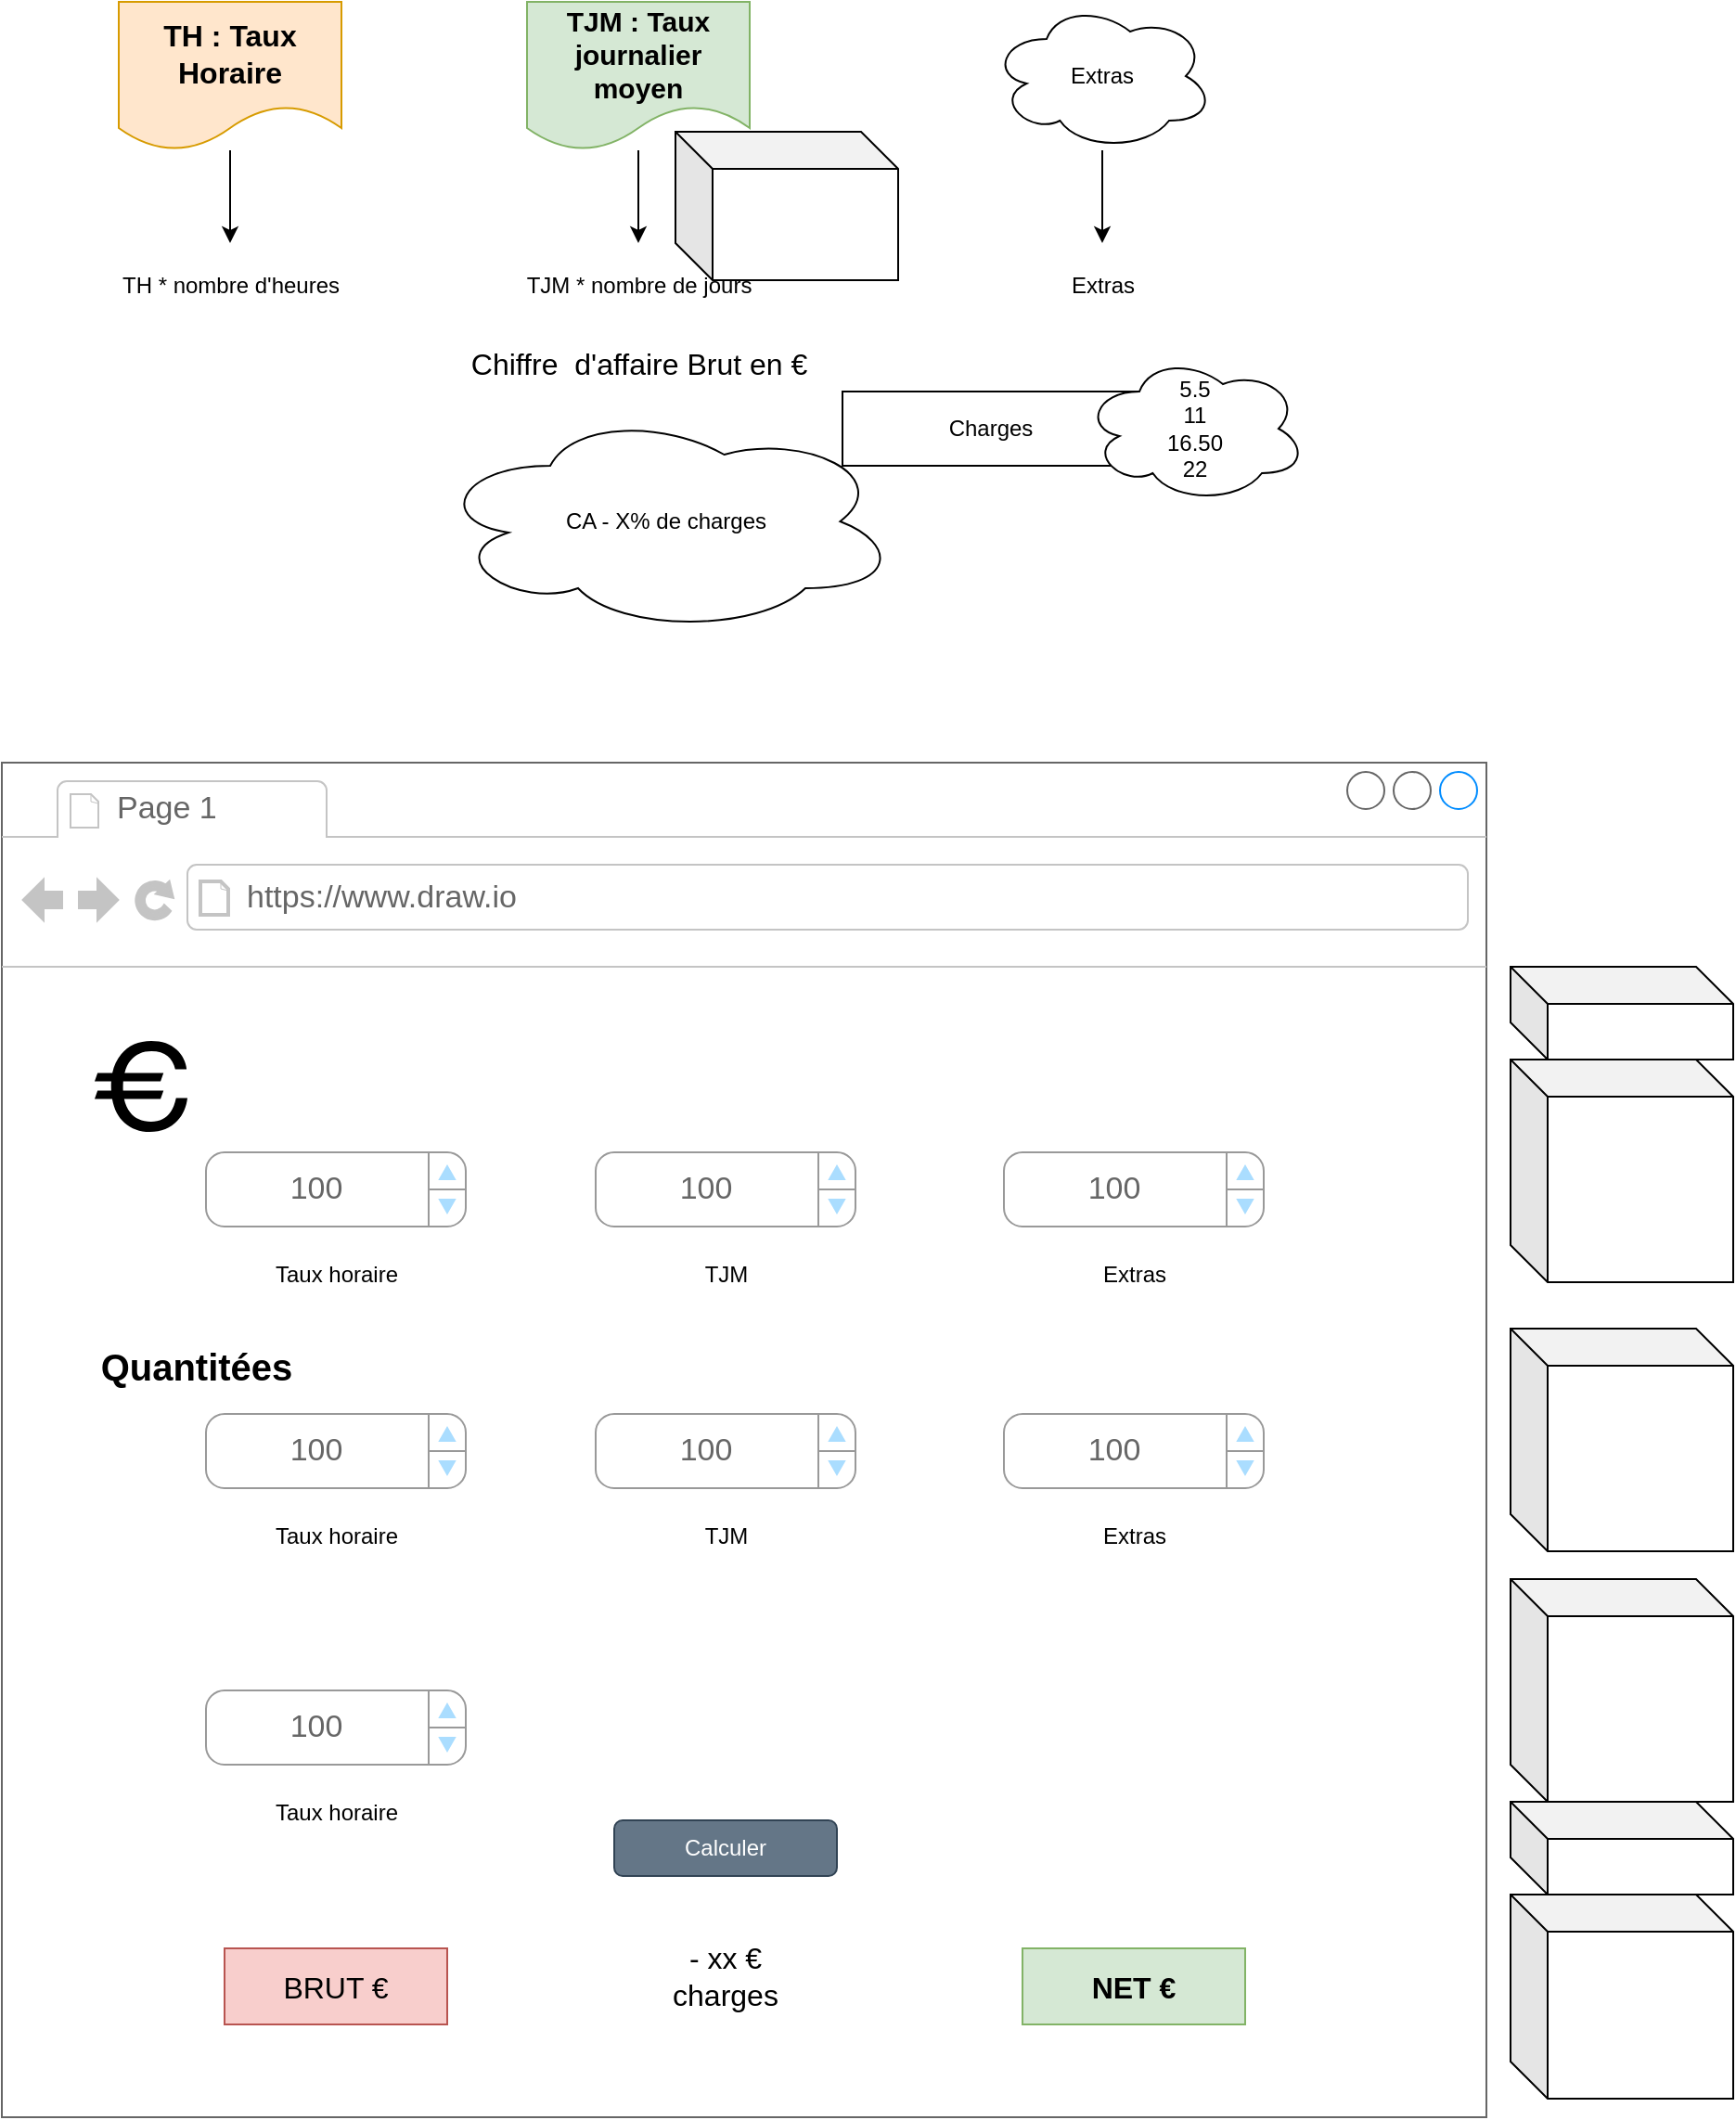 <mxfile version="22.1.11" type="device">
  <diagram name="Page-1" id="srnsiey8MTIw1Tc4YOF3">
    <mxGraphModel dx="1877" dy="522" grid="1" gridSize="10" guides="1" tooltips="1" connect="1" arrows="1" fold="1" page="1" pageScale="1" pageWidth="827" pageHeight="1169" math="0" shadow="0">
      <root>
        <mxCell id="0" />
        <mxCell id="1" parent="0" />
        <mxCell id="F8SetdtUbHbw25VRXW6T-6" value="" style="strokeWidth=1;shadow=0;dashed=0;align=center;html=1;shape=mxgraph.mockup.containers.browserWindow;rSize=0;strokeColor=#666666;strokeColor2=#008cff;strokeColor3=#c4c4c4;mainText=,;recursiveResize=0;gradientColor=none;fillStyle=auto;" vertex="1" parent="1">
          <mxGeometry x="-813" y="530" width="800" height="730" as="geometry" />
        </mxCell>
        <mxCell id="F8SetdtUbHbw25VRXW6T-7" value="Page 1" style="strokeWidth=1;shadow=0;dashed=0;align=center;html=1;shape=mxgraph.mockup.containers.anchor;fontSize=17;fontColor=#666666;align=left;whiteSpace=wrap;" vertex="1" parent="F8SetdtUbHbw25VRXW6T-6">
          <mxGeometry x="60" y="12" width="110" height="26" as="geometry" />
        </mxCell>
        <mxCell id="F8SetdtUbHbw25VRXW6T-8" value="https://www.draw.io" style="strokeWidth=1;shadow=0;dashed=0;align=center;html=1;shape=mxgraph.mockup.containers.anchor;rSize=0;fontSize=17;fontColor=#666666;align=left;" vertex="1" parent="F8SetdtUbHbw25VRXW6T-6">
          <mxGeometry x="130" y="60" width="250" height="26" as="geometry" />
        </mxCell>
        <mxCell id="F8SetdtUbHbw25VRXW6T-9" value="&lt;table cellpadding=&quot;0&quot; cellspacing=&quot;0&quot; style=&quot;width:100%;height:100%;&quot;&gt;&lt;tr&gt;&lt;td style=&quot;width:85%&quot;&gt;100&lt;/td&gt;&lt;td style=&quot;width:15%&quot;&gt;&lt;/td&gt;&lt;/tr&gt;&lt;/table&gt;" style="strokeWidth=1;shadow=0;dashed=0;align=center;html=1;shape=mxgraph.mockup.forms.spinner;strokeColor=#999999;spinLayout=right;spinStyle=normal;adjStyle=triangle;fillColor=#aaddff;fontSize=17;fontColor=#666666;mainText=;html=1;overflow=fill;" vertex="1" parent="F8SetdtUbHbw25VRXW6T-6">
          <mxGeometry x="110" y="210" width="140" height="40" as="geometry" />
        </mxCell>
        <mxCell id="F8SetdtUbHbw25VRXW6T-11" value="Taux horaire" style="text;html=1;strokeColor=none;fillColor=none;align=center;verticalAlign=middle;whiteSpace=wrap;rounded=0;" vertex="1" parent="F8SetdtUbHbw25VRXW6T-6">
          <mxGeometry x="137.5" y="261" width="85" height="30" as="geometry" />
        </mxCell>
        <mxCell id="F8SetdtUbHbw25VRXW6T-12" value="" style="shape=mxgraph.signs.travel.euro;html=1;pointerEvents=1;fillColor=#000000;strokeColor=none;verticalLabelPosition=bottom;verticalAlign=top;align=center;" vertex="1" parent="F8SetdtUbHbw25VRXW6T-6">
          <mxGeometry x="50" y="150" width="50" height="49" as="geometry" />
        </mxCell>
        <mxCell id="F8SetdtUbHbw25VRXW6T-30" value="&lt;table cellpadding=&quot;0&quot; cellspacing=&quot;0&quot; style=&quot;width:100%;height:100%;&quot;&gt;&lt;tr&gt;&lt;td style=&quot;width:85%&quot;&gt;100&lt;/td&gt;&lt;td style=&quot;width:15%&quot;&gt;&lt;/td&gt;&lt;/tr&gt;&lt;/table&gt;" style="strokeWidth=1;shadow=0;dashed=0;align=center;html=1;shape=mxgraph.mockup.forms.spinner;strokeColor=#999999;spinLayout=right;spinStyle=normal;adjStyle=triangle;fillColor=#aaddff;fontSize=17;fontColor=#666666;mainText=;html=1;overflow=fill;" vertex="1" parent="F8SetdtUbHbw25VRXW6T-6">
          <mxGeometry x="320" y="210" width="140" height="40" as="geometry" />
        </mxCell>
        <mxCell id="F8SetdtUbHbw25VRXW6T-31" value="TJM" style="text;html=1;strokeColor=none;fillColor=none;align=center;verticalAlign=middle;whiteSpace=wrap;rounded=0;" vertex="1" parent="F8SetdtUbHbw25VRXW6T-6">
          <mxGeometry x="347.5" y="261" width="85" height="30" as="geometry" />
        </mxCell>
        <mxCell id="F8SetdtUbHbw25VRXW6T-32" value="&lt;table cellpadding=&quot;0&quot; cellspacing=&quot;0&quot; style=&quot;width:100%;height:100%;&quot;&gt;&lt;tr&gt;&lt;td style=&quot;width:85%&quot;&gt;100&lt;/td&gt;&lt;td style=&quot;width:15%&quot;&gt;&lt;/td&gt;&lt;/tr&gt;&lt;/table&gt;" style="strokeWidth=1;shadow=0;dashed=0;align=center;html=1;shape=mxgraph.mockup.forms.spinner;strokeColor=#999999;spinLayout=right;spinStyle=normal;adjStyle=triangle;fillColor=#aaddff;fontSize=17;fontColor=#666666;mainText=;html=1;overflow=fill;" vertex="1" parent="F8SetdtUbHbw25VRXW6T-6">
          <mxGeometry x="540" y="210" width="140" height="40" as="geometry" />
        </mxCell>
        <mxCell id="F8SetdtUbHbw25VRXW6T-33" value="Extras" style="text;html=1;strokeColor=none;fillColor=none;align=center;verticalAlign=middle;whiteSpace=wrap;rounded=0;" vertex="1" parent="F8SetdtUbHbw25VRXW6T-6">
          <mxGeometry x="567.5" y="261" width="85" height="30" as="geometry" />
        </mxCell>
        <mxCell id="F8SetdtUbHbw25VRXW6T-34" value="&lt;table cellpadding=&quot;0&quot; cellspacing=&quot;0&quot; style=&quot;width:100%;height:100%;&quot;&gt;&lt;tr&gt;&lt;td style=&quot;width:85%&quot;&gt;100&lt;/td&gt;&lt;td style=&quot;width:15%&quot;&gt;&lt;/td&gt;&lt;/tr&gt;&lt;/table&gt;" style="strokeWidth=1;shadow=0;dashed=0;align=center;html=1;shape=mxgraph.mockup.forms.spinner;strokeColor=#999999;spinLayout=right;spinStyle=normal;adjStyle=triangle;fillColor=#aaddff;fontSize=17;fontColor=#666666;mainText=;html=1;overflow=fill;" vertex="1" parent="F8SetdtUbHbw25VRXW6T-6">
          <mxGeometry x="110" y="351" width="140" height="40" as="geometry" />
        </mxCell>
        <mxCell id="F8SetdtUbHbw25VRXW6T-35" value="Taux horaire" style="text;html=1;strokeColor=none;fillColor=none;align=center;verticalAlign=middle;whiteSpace=wrap;rounded=0;" vertex="1" parent="F8SetdtUbHbw25VRXW6T-6">
          <mxGeometry x="137.5" y="402" width="85" height="30" as="geometry" />
        </mxCell>
        <mxCell id="F8SetdtUbHbw25VRXW6T-37" value="&lt;table cellpadding=&quot;0&quot; cellspacing=&quot;0&quot; style=&quot;width:100%;height:100%;&quot;&gt;&lt;tr&gt;&lt;td style=&quot;width:85%&quot;&gt;100&lt;/td&gt;&lt;td style=&quot;width:15%&quot;&gt;&lt;/td&gt;&lt;/tr&gt;&lt;/table&gt;" style="strokeWidth=1;shadow=0;dashed=0;align=center;html=1;shape=mxgraph.mockup.forms.spinner;strokeColor=#999999;spinLayout=right;spinStyle=normal;adjStyle=triangle;fillColor=#aaddff;fontSize=17;fontColor=#666666;mainText=;html=1;overflow=fill;" vertex="1" parent="F8SetdtUbHbw25VRXW6T-6">
          <mxGeometry x="320" y="351" width="140" height="40" as="geometry" />
        </mxCell>
        <mxCell id="F8SetdtUbHbw25VRXW6T-38" value="TJM" style="text;html=1;strokeColor=none;fillColor=none;align=center;verticalAlign=middle;whiteSpace=wrap;rounded=0;" vertex="1" parent="F8SetdtUbHbw25VRXW6T-6">
          <mxGeometry x="347.5" y="402" width="85" height="30" as="geometry" />
        </mxCell>
        <mxCell id="F8SetdtUbHbw25VRXW6T-39" value="&lt;table cellpadding=&quot;0&quot; cellspacing=&quot;0&quot; style=&quot;width:100%;height:100%;&quot;&gt;&lt;tr&gt;&lt;td style=&quot;width:85%&quot;&gt;100&lt;/td&gt;&lt;td style=&quot;width:15%&quot;&gt;&lt;/td&gt;&lt;/tr&gt;&lt;/table&gt;" style="strokeWidth=1;shadow=0;dashed=0;align=center;html=1;shape=mxgraph.mockup.forms.spinner;strokeColor=#999999;spinLayout=right;spinStyle=normal;adjStyle=triangle;fillColor=#aaddff;fontSize=17;fontColor=#666666;mainText=;html=1;overflow=fill;" vertex="1" parent="F8SetdtUbHbw25VRXW6T-6">
          <mxGeometry x="540" y="351" width="140" height="40" as="geometry" />
        </mxCell>
        <mxCell id="F8SetdtUbHbw25VRXW6T-40" value="Extras" style="text;html=1;strokeColor=none;fillColor=none;align=center;verticalAlign=middle;whiteSpace=wrap;rounded=0;" vertex="1" parent="F8SetdtUbHbw25VRXW6T-6">
          <mxGeometry x="567.5" y="402" width="85" height="30" as="geometry" />
        </mxCell>
        <mxCell id="F8SetdtUbHbw25VRXW6T-41" value="&lt;table cellpadding=&quot;0&quot; cellspacing=&quot;0&quot; style=&quot;width:100%;height:100%;&quot;&gt;&lt;tr&gt;&lt;td style=&quot;width:85%&quot;&gt;100&lt;/td&gt;&lt;td style=&quot;width:15%&quot;&gt;&lt;/td&gt;&lt;/tr&gt;&lt;/table&gt;" style="strokeWidth=1;shadow=0;dashed=0;align=center;html=1;shape=mxgraph.mockup.forms.spinner;strokeColor=#999999;spinLayout=right;spinStyle=normal;adjStyle=triangle;fillColor=#aaddff;fontSize=17;fontColor=#666666;mainText=;html=1;overflow=fill;" vertex="1" parent="F8SetdtUbHbw25VRXW6T-6">
          <mxGeometry x="110" y="500" width="140" height="40" as="geometry" />
        </mxCell>
        <mxCell id="F8SetdtUbHbw25VRXW6T-42" value="Taux horaire" style="text;html=1;strokeColor=none;fillColor=none;align=center;verticalAlign=middle;whiteSpace=wrap;rounded=0;" vertex="1" parent="F8SetdtUbHbw25VRXW6T-6">
          <mxGeometry x="137.5" y="551" width="85" height="30" as="geometry" />
        </mxCell>
        <mxCell id="F8SetdtUbHbw25VRXW6T-50" value="&lt;font size=&quot;1&quot; style=&quot;&quot;&gt;&lt;b style=&quot;font-size: 20px;&quot;&gt;Quantitées&lt;/b&gt;&lt;/font&gt;" style="text;html=1;strokeColor=none;fillColor=none;align=center;verticalAlign=middle;whiteSpace=wrap;rounded=0;" vertex="1" parent="F8SetdtUbHbw25VRXW6T-6">
          <mxGeometry x="50" y="310" width="110" height="30" as="geometry" />
        </mxCell>
        <mxCell id="F8SetdtUbHbw25VRXW6T-51" value="Calculer" style="rounded=1;whiteSpace=wrap;html=1;fillColor=#647687;fontColor=#ffffff;strokeColor=#314354;" vertex="1" parent="F8SetdtUbHbw25VRXW6T-6">
          <mxGeometry x="330" y="570" width="120" height="30" as="geometry" />
        </mxCell>
        <mxCell id="F8SetdtUbHbw25VRXW6T-52" value="&lt;font style=&quot;font-size: 16px;&quot;&gt;BRUT €&lt;/font&gt;" style="rounded=0;whiteSpace=wrap;html=1;fillColor=#f8cecc;strokeColor=#b85450;" vertex="1" parent="F8SetdtUbHbw25VRXW6T-6">
          <mxGeometry x="120" y="639" width="120" height="41" as="geometry" />
        </mxCell>
        <mxCell id="F8SetdtUbHbw25VRXW6T-53" value="&lt;font size=&quot;1&quot;&gt;&lt;b style=&quot;font-size: 16px;&quot;&gt;NET €&lt;/b&gt;&lt;/font&gt;" style="rounded=0;whiteSpace=wrap;html=1;fillColor=#d5e8d4;strokeColor=#82b366;" vertex="1" parent="F8SetdtUbHbw25VRXW6T-6">
          <mxGeometry x="550" y="639" width="120" height="41" as="geometry" />
        </mxCell>
        <mxCell id="F8SetdtUbHbw25VRXW6T-54" value="&lt;font style=&quot;font-size: 16px;&quot;&gt;- xx € charges&lt;/font&gt;" style="text;html=1;strokeColor=none;fillColor=none;align=center;verticalAlign=middle;whiteSpace=wrap;rounded=0;" vertex="1" parent="F8SetdtUbHbw25VRXW6T-6">
          <mxGeometry x="360" y="639" width="60" height="30" as="geometry" />
        </mxCell>
        <mxCell id="F8SetdtUbHbw25VRXW6T-17" style="edgeStyle=orthogonalEdgeStyle;rounded=0;orthogonalLoop=1;jettySize=auto;html=1;" edge="1" parent="1" source="F8SetdtUbHbw25VRXW6T-14">
          <mxGeometry relative="1" as="geometry">
            <mxPoint x="-690" y="250" as="targetPoint" />
          </mxGeometry>
        </mxCell>
        <mxCell id="F8SetdtUbHbw25VRXW6T-14" value="&lt;font style=&quot;font-size: 16px;&quot;&gt;&lt;b&gt;TH : Taux Horaire&lt;/b&gt;&lt;/font&gt;" style="shape=document;whiteSpace=wrap;html=1;boundedLbl=1;fillColor=#ffe6cc;strokeColor=#d79b00;" vertex="1" parent="1">
          <mxGeometry x="-750" y="120" width="120" height="80" as="geometry" />
        </mxCell>
        <mxCell id="F8SetdtUbHbw25VRXW6T-18" style="edgeStyle=orthogonalEdgeStyle;rounded=0;orthogonalLoop=1;jettySize=auto;html=1;" edge="1" parent="1" source="F8SetdtUbHbw25VRXW6T-15">
          <mxGeometry relative="1" as="geometry">
            <mxPoint x="-470" y="250" as="targetPoint" />
          </mxGeometry>
        </mxCell>
        <mxCell id="F8SetdtUbHbw25VRXW6T-15" value="&lt;font size=&quot;1&quot; style=&quot;&quot;&gt;&lt;b style=&quot;font-size: 15px;&quot;&gt;TJM : Taux journalier moyen&lt;/b&gt;&lt;/font&gt;" style="shape=document;whiteSpace=wrap;html=1;boundedLbl=1;fillColor=#d5e8d4;strokeColor=#82b366;" vertex="1" parent="1">
          <mxGeometry x="-530" y="120" width="120" height="80" as="geometry" />
        </mxCell>
        <mxCell id="F8SetdtUbHbw25VRXW6T-19" style="edgeStyle=orthogonalEdgeStyle;rounded=0;orthogonalLoop=1;jettySize=auto;html=1;" edge="1" parent="1" source="F8SetdtUbHbw25VRXW6T-16">
          <mxGeometry relative="1" as="geometry">
            <mxPoint x="-220" y="250" as="targetPoint" />
          </mxGeometry>
        </mxCell>
        <mxCell id="F8SetdtUbHbw25VRXW6T-16" value="Extras" style="ellipse;shape=cloud;whiteSpace=wrap;html=1;" vertex="1" parent="1">
          <mxGeometry x="-280" y="120" width="120" height="80" as="geometry" />
        </mxCell>
        <mxCell id="F8SetdtUbHbw25VRXW6T-20" value="TH * nombre d&#39;heures" style="text;html=1;align=center;verticalAlign=middle;resizable=0;points=[];autosize=1;strokeColor=none;fillColor=none;" vertex="1" parent="1">
          <mxGeometry x="-760" y="258" width="140" height="30" as="geometry" />
        </mxCell>
        <mxCell id="F8SetdtUbHbw25VRXW6T-21" value="" style="shape=image;html=1;verticalAlign=top;verticalLabelPosition=bottom;labelBackgroundColor=#ffffff;imageAspect=0;aspect=fixed;image=https://cdn4.iconfinder.com/data/icons/ionicons/512/icon-plus-128.png" vertex="1" parent="1">
          <mxGeometry x="-590" y="263" width="20" height="20" as="geometry" />
        </mxCell>
        <mxCell id="F8SetdtUbHbw25VRXW6T-22" value="" style="shape=image;html=1;verticalAlign=top;verticalLabelPosition=bottom;labelBackgroundColor=#ffffff;imageAspect=0;aspect=fixed;image=https://cdn4.iconfinder.com/data/icons/ionicons/512/icon-plus-128.png" vertex="1" parent="1">
          <mxGeometry x="-330" y="263" width="20" height="20" as="geometry" />
        </mxCell>
        <mxCell id="F8SetdtUbHbw25VRXW6T-23" value="TJM * nombre de jours" style="text;html=1;align=center;verticalAlign=middle;resizable=0;points=[];autosize=1;strokeColor=none;fillColor=none;" vertex="1" parent="1">
          <mxGeometry x="-540" y="258" width="140" height="30" as="geometry" />
        </mxCell>
        <mxCell id="F8SetdtUbHbw25VRXW6T-24" value="Extras" style="text;html=1;align=center;verticalAlign=middle;resizable=0;points=[];autosize=1;strokeColor=none;fillColor=none;" vertex="1" parent="1">
          <mxGeometry x="-250" y="258" width="60" height="30" as="geometry" />
        </mxCell>
        <mxCell id="F8SetdtUbHbw25VRXW6T-25" value="" style="shape=image;html=1;verticalAlign=top;verticalLabelPosition=bottom;labelBackgroundColor=#ffffff;imageAspect=0;aspect=fixed;image=https://cdn2.iconfinder.com/data/icons/css-vol-2/24/math-equal-128.png" vertex="1" parent="1">
          <mxGeometry x="-595" y="300" width="30" height="30" as="geometry" />
        </mxCell>
        <mxCell id="F8SetdtUbHbw25VRXW6T-26" value="&lt;font style=&quot;font-size: 16px;&quot;&gt;Chiffre&amp;nbsp; d&#39;affaire Brut en €&lt;/font&gt;" style="text;html=1;align=center;verticalAlign=middle;resizable=0;points=[];autosize=1;strokeColor=none;fillColor=none;" vertex="1" parent="1">
          <mxGeometry x="-570" y="300" width="200" height="30" as="geometry" />
        </mxCell>
        <mxCell id="F8SetdtUbHbw25VRXW6T-27" value="CA - X% de charges" style="ellipse;shape=cloud;whiteSpace=wrap;html=1;" vertex="1" parent="1">
          <mxGeometry x="-580" y="340" width="250" height="120" as="geometry" />
        </mxCell>
        <mxCell id="F8SetdtUbHbw25VRXW6T-28" value="Charges" style="rounded=0;whiteSpace=wrap;html=1;" vertex="1" parent="1">
          <mxGeometry x="-360" y="330" width="160" height="40" as="geometry" />
        </mxCell>
        <mxCell id="F8SetdtUbHbw25VRXW6T-29" value="5.5&lt;br&gt;11&lt;br&gt;16.50&lt;br&gt;22" style="ellipse;shape=cloud;whiteSpace=wrap;html=1;" vertex="1" parent="1">
          <mxGeometry x="-230" y="310" width="120" height="80" as="geometry" />
        </mxCell>
        <mxCell id="F8SetdtUbHbw25VRXW6T-55" value="" style="shape=cube;whiteSpace=wrap;html=1;boundedLbl=1;backgroundOutline=1;darkOpacity=0.05;darkOpacity2=0.1;" vertex="1" parent="1">
          <mxGeometry x="-450" y="190" width="120" height="80" as="geometry" />
        </mxCell>
        <mxCell id="F8SetdtUbHbw25VRXW6T-56" value="" style="shape=cube;whiteSpace=wrap;html=1;boundedLbl=1;backgroundOutline=1;darkOpacity=0.05;darkOpacity2=0.1;" vertex="1" parent="1">
          <mxGeometry y="640" width="120" height="50" as="geometry" />
        </mxCell>
        <mxCell id="F8SetdtUbHbw25VRXW6T-57" value="" style="shape=cube;whiteSpace=wrap;html=1;boundedLbl=1;backgroundOutline=1;darkOpacity=0.05;darkOpacity2=0.1;" vertex="1" parent="1">
          <mxGeometry y="690" width="120" height="120" as="geometry" />
        </mxCell>
        <mxCell id="F8SetdtUbHbw25VRXW6T-58" value="" style="shape=cube;whiteSpace=wrap;html=1;boundedLbl=1;backgroundOutline=1;darkOpacity=0.05;darkOpacity2=0.1;" vertex="1" parent="1">
          <mxGeometry y="970" width="120" height="120" as="geometry" />
        </mxCell>
        <mxCell id="F8SetdtUbHbw25VRXW6T-59" value="" style="shape=cube;whiteSpace=wrap;html=1;boundedLbl=1;backgroundOutline=1;darkOpacity=0.05;darkOpacity2=0.1;" vertex="1" parent="1">
          <mxGeometry y="835" width="120" height="120" as="geometry" />
        </mxCell>
        <mxCell id="F8SetdtUbHbw25VRXW6T-60" value="" style="shape=cube;whiteSpace=wrap;html=1;boundedLbl=1;backgroundOutline=1;darkOpacity=0.05;darkOpacity2=0.1;" vertex="1" parent="1">
          <mxGeometry y="1090" width="120" height="50" as="geometry" />
        </mxCell>
        <mxCell id="F8SetdtUbHbw25VRXW6T-61" value="" style="shape=cube;whiteSpace=wrap;html=1;boundedLbl=1;backgroundOutline=1;darkOpacity=0.05;darkOpacity2=0.1;" vertex="1" parent="1">
          <mxGeometry y="1140" width="120" height="110" as="geometry" />
        </mxCell>
      </root>
    </mxGraphModel>
  </diagram>
</mxfile>

